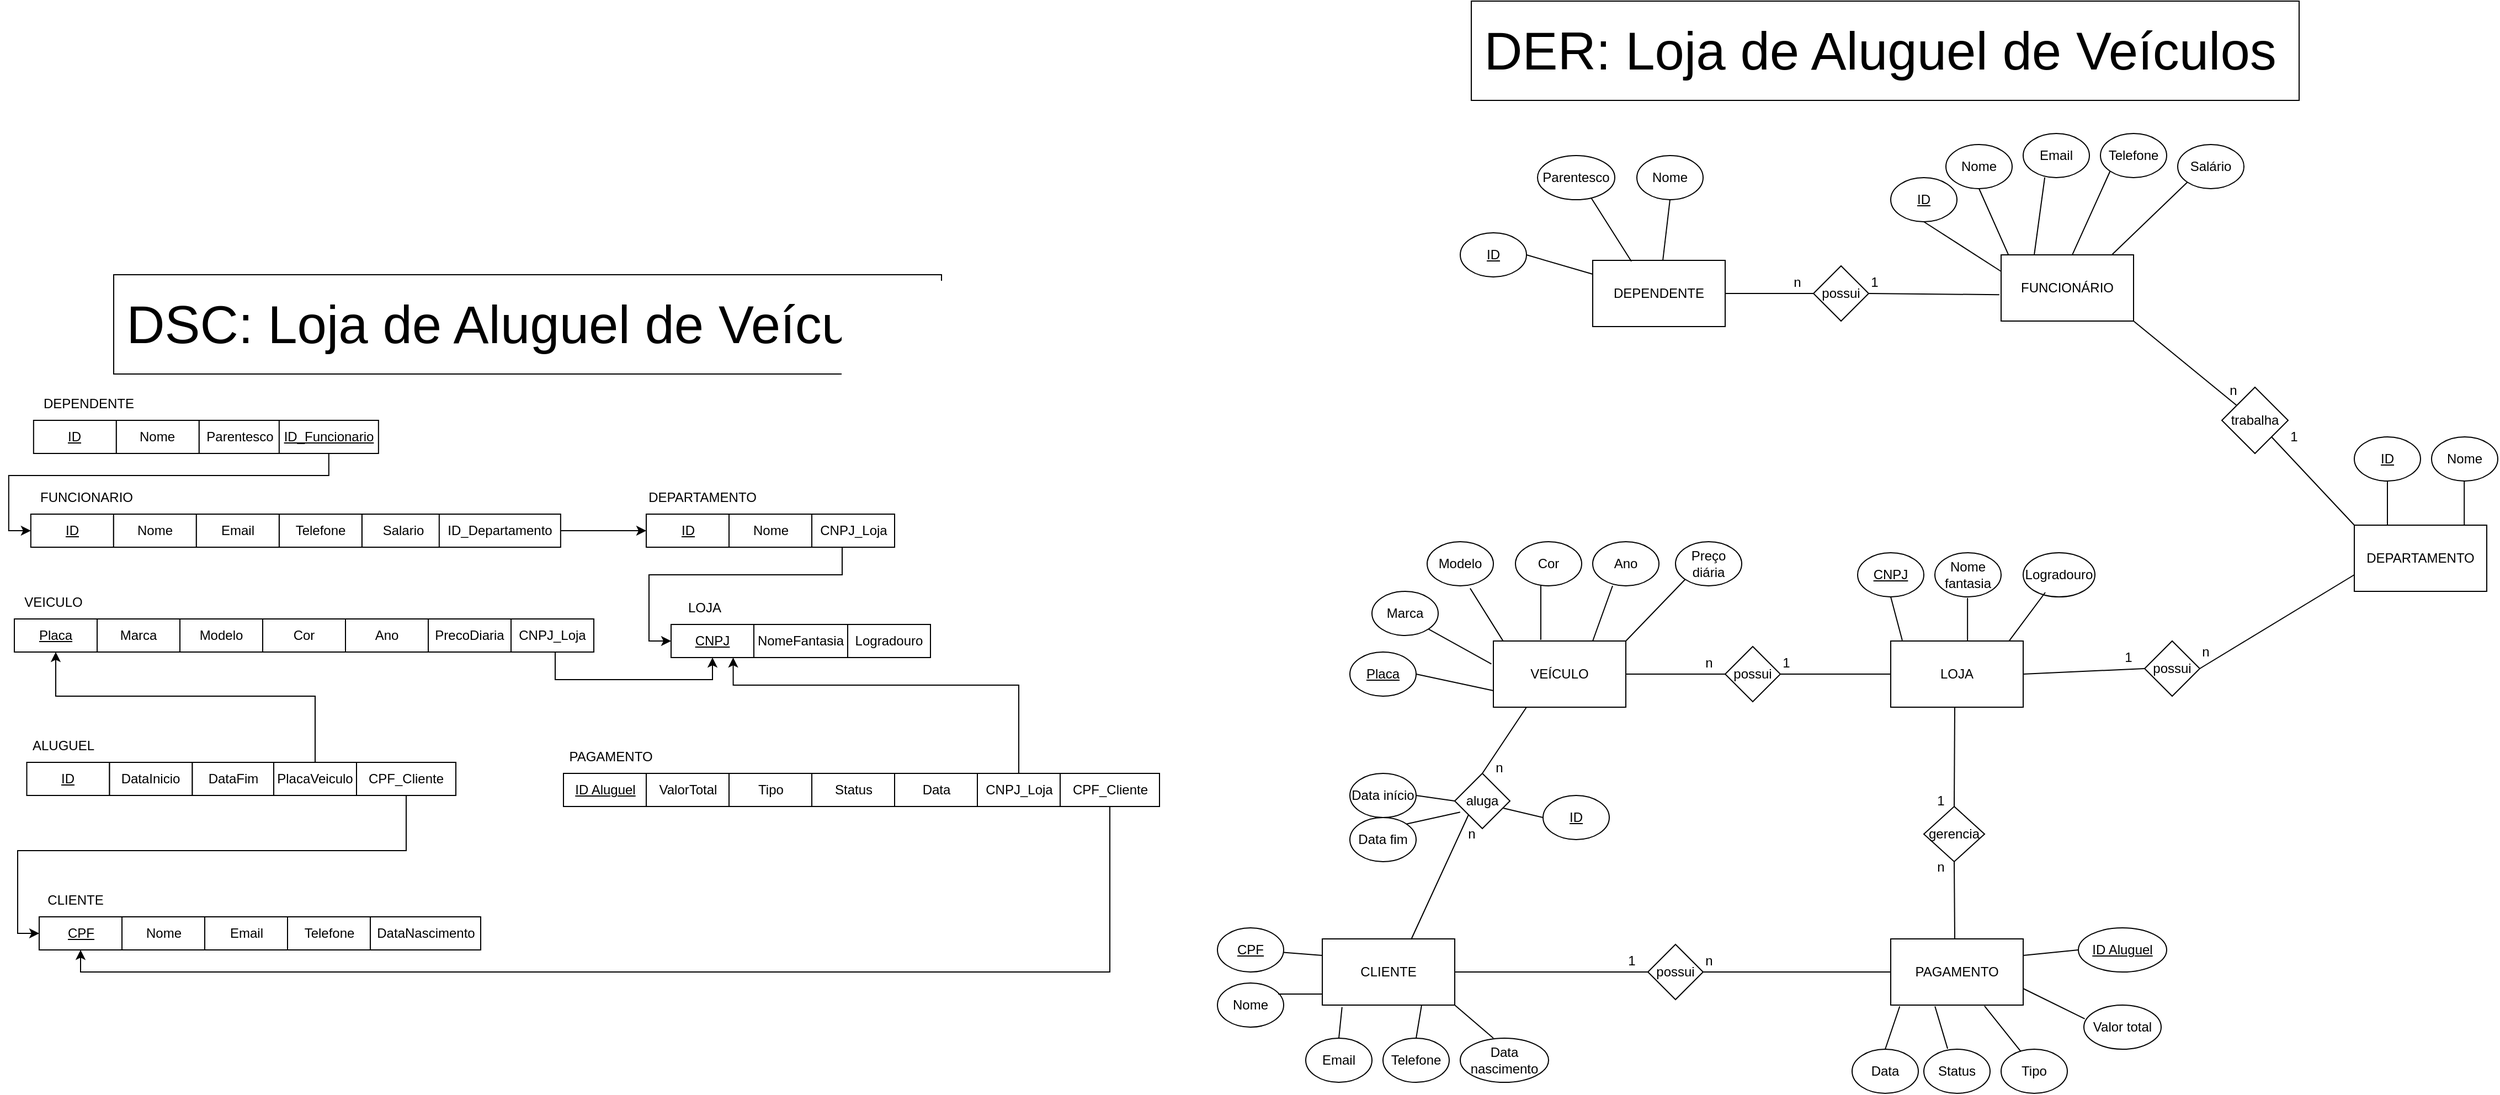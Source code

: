 <mxfile version="24.6.4" type="device">
  <diagram id="R2lEEEUBdFMjLlhIrx00" name="Page-1">
    <mxGraphModel dx="2990" dy="1622" grid="1" gridSize="10" guides="1" tooltips="1" connect="1" arrows="1" fold="1" page="1" pageScale="1" pageWidth="850" pageHeight="1100" math="0" shadow="0" extFonts="Permanent Marker^https://fonts.googleapis.com/css?family=Permanent+Marker">
      <root>
        <mxCell id="0" />
        <mxCell id="1" parent="0" />
        <mxCell id="LjDAhGZPJIQlyWtu0RJv-1" value="FUNCIONÁRIO" style="rounded=0;whiteSpace=wrap;html=1;" parent="1" vertex="1">
          <mxGeometry x="400" y="190" width="120" height="60" as="geometry" />
        </mxCell>
        <mxCell id="LjDAhGZPJIQlyWtu0RJv-2" value="VEÍCULO" style="rounded=0;whiteSpace=wrap;html=1;" parent="1" vertex="1">
          <mxGeometry x="-60" y="540" width="120" height="60" as="geometry" />
        </mxCell>
        <mxCell id="LjDAhGZPJIQlyWtu0RJv-3" value="CLIENTE" style="rounded=0;whiteSpace=wrap;html=1;" parent="1" vertex="1">
          <mxGeometry x="-215" y="810" width="120" height="60" as="geometry" />
        </mxCell>
        <mxCell id="LjDAhGZPJIQlyWtu0RJv-4" value="LOJA" style="rounded=0;whiteSpace=wrap;html=1;" parent="1" vertex="1">
          <mxGeometry x="300" y="540" width="120" height="60" as="geometry" />
        </mxCell>
        <mxCell id="LjDAhGZPJIQlyWtu0RJv-5" value="DEPENDENTE" style="rounded=0;whiteSpace=wrap;html=1;" parent="1" vertex="1">
          <mxGeometry x="30" y="195" width="120" height="60" as="geometry" />
        </mxCell>
        <mxCell id="LjDAhGZPJIQlyWtu0RJv-6" value="PAGAMENTO" style="rounded=0;whiteSpace=wrap;html=1;" parent="1" vertex="1">
          <mxGeometry x="300" y="810" width="120" height="60" as="geometry" />
        </mxCell>
        <mxCell id="LjDAhGZPJIQlyWtu0RJv-7" value="possui" style="rhombus;whiteSpace=wrap;html=1;" parent="1" vertex="1">
          <mxGeometry x="230" y="200" width="50" height="50" as="geometry" />
        </mxCell>
        <mxCell id="LjDAhGZPJIQlyWtu0RJv-11" value="Nome" style="ellipse;whiteSpace=wrap;html=1;" parent="1" vertex="1">
          <mxGeometry x="350" y="90" width="60" height="40" as="geometry" />
        </mxCell>
        <mxCell id="LjDAhGZPJIQlyWtu0RJv-12" value="Email&lt;span style=&quot;color: rgba(0, 0, 0, 0); font-family: monospace; font-size: 0px; text-align: start; text-wrap: nowrap;&quot;&gt;%3CmxGraphModel%3E%3Croot%3E%3CmxCell%20id%3D%220%22%2F%3E%3CmxCell%20id%3D%221%22%20parent%3D%220%22%2F%3E%3CmxCell%20id%3D%222%22%20value%3D%22Nome%22%20style%3D%22ellipse%3BwhiteSpace%3Dwrap%3Bhtml%3D1%3B%22%20vertex%3D%221%22%20parent%3D%221%22%3E%3CmxGeometry%20x%3D%22330%22%20y%3D%22110%22%20width%3D%2260%22%20height%3D%2240%22%20as%3D%22geometry%22%2F%3E%3C%2FmxCell%3E%3C%2Froot%3E%3C%2FmxGraphModel%3E&lt;/span&gt;" style="ellipse;whiteSpace=wrap;html=1;" parent="1" vertex="1">
          <mxGeometry x="420" y="80" width="60" height="40" as="geometry" />
        </mxCell>
        <mxCell id="LjDAhGZPJIQlyWtu0RJv-13" value="Telefone" style="ellipse;whiteSpace=wrap;html=1;" parent="1" vertex="1">
          <mxGeometry x="490" y="80" width="60" height="40" as="geometry" />
        </mxCell>
        <mxCell id="LjDAhGZPJIQlyWtu0RJv-14" value="&lt;u&gt;ID&lt;/u&gt;" style="ellipse;whiteSpace=wrap;html=1;" parent="1" vertex="1">
          <mxGeometry x="300" y="120" width="60" height="40" as="geometry" />
        </mxCell>
        <mxCell id="LjDAhGZPJIQlyWtu0RJv-15" value="Salário" style="ellipse;whiteSpace=wrap;html=1;" parent="1" vertex="1">
          <mxGeometry x="560" y="90" width="60" height="40" as="geometry" />
        </mxCell>
        <mxCell id="LjDAhGZPJIQlyWtu0RJv-19" value="" style="endArrow=none;html=1;rounded=0;entryX=0.5;entryY=1;entryDx=0;entryDy=0;exitX=0;exitY=0.25;exitDx=0;exitDy=0;" parent="1" source="LjDAhGZPJIQlyWtu0RJv-1" target="LjDAhGZPJIQlyWtu0RJv-14" edge="1">
          <mxGeometry width="50" height="50" relative="1" as="geometry">
            <mxPoint x="410" y="280" as="sourcePoint" />
            <mxPoint x="460" y="230" as="targetPoint" />
          </mxGeometry>
        </mxCell>
        <mxCell id="LjDAhGZPJIQlyWtu0RJv-20" value="" style="endArrow=none;html=1;rounded=0;exitX=0.054;exitY=-0.007;exitDx=0;exitDy=0;entryX=0.5;entryY=1;entryDx=0;entryDy=0;exitPerimeter=0;" parent="1" source="LjDAhGZPJIQlyWtu0RJv-1" target="LjDAhGZPJIQlyWtu0RJv-11" edge="1">
          <mxGeometry width="50" height="50" relative="1" as="geometry">
            <mxPoint x="410" y="280" as="sourcePoint" />
            <mxPoint x="390" y="140" as="targetPoint" />
          </mxGeometry>
        </mxCell>
        <mxCell id="LjDAhGZPJIQlyWtu0RJv-21" value="" style="endArrow=none;html=1;rounded=0;entryX=0.25;entryY=0;entryDx=0;entryDy=0;exitX=0.326;exitY=0.996;exitDx=0;exitDy=0;exitPerimeter=0;" parent="1" source="LjDAhGZPJIQlyWtu0RJv-12" target="LjDAhGZPJIQlyWtu0RJv-1" edge="1">
          <mxGeometry width="50" height="50" relative="1" as="geometry">
            <mxPoint x="410" y="280" as="sourcePoint" />
            <mxPoint x="460" y="230" as="targetPoint" />
          </mxGeometry>
        </mxCell>
        <mxCell id="LjDAhGZPJIQlyWtu0RJv-22" value="" style="endArrow=none;html=1;rounded=0;entryX=0;entryY=1;entryDx=0;entryDy=0;exitX=0.539;exitY=-0.007;exitDx=0;exitDy=0;exitPerimeter=0;" parent="1" source="LjDAhGZPJIQlyWtu0RJv-1" target="LjDAhGZPJIQlyWtu0RJv-13" edge="1">
          <mxGeometry width="50" height="50" relative="1" as="geometry">
            <mxPoint x="410" y="280" as="sourcePoint" />
            <mxPoint x="460" y="230" as="targetPoint" />
          </mxGeometry>
        </mxCell>
        <mxCell id="LjDAhGZPJIQlyWtu0RJv-23" value="" style="endArrow=none;html=1;rounded=0;entryX=0.839;entryY=-0.007;entryDx=0;entryDy=0;entryPerimeter=0;exitX=0;exitY=1;exitDx=0;exitDy=0;" parent="1" source="LjDAhGZPJIQlyWtu0RJv-15" target="LjDAhGZPJIQlyWtu0RJv-1" edge="1">
          <mxGeometry width="50" height="50" relative="1" as="geometry">
            <mxPoint x="410" y="280" as="sourcePoint" />
            <mxPoint x="460" y="230" as="targetPoint" />
          </mxGeometry>
        </mxCell>
        <mxCell id="LjDAhGZPJIQlyWtu0RJv-25" value="" style="endArrow=none;html=1;rounded=0;exitX=1;exitY=0.5;exitDx=0;exitDy=0;entryX=-0.013;entryY=0.602;entryDx=0;entryDy=0;entryPerimeter=0;" parent="1" source="LjDAhGZPJIQlyWtu0RJv-7" target="LjDAhGZPJIQlyWtu0RJv-1" edge="1">
          <mxGeometry width="50" height="50" relative="1" as="geometry">
            <mxPoint x="410" y="280" as="sourcePoint" />
            <mxPoint x="460" y="230" as="targetPoint" />
          </mxGeometry>
        </mxCell>
        <mxCell id="LjDAhGZPJIQlyWtu0RJv-26" value="" style="endArrow=none;html=1;rounded=0;exitX=1;exitY=0.5;exitDx=0;exitDy=0;entryX=0;entryY=0.5;entryDx=0;entryDy=0;" parent="1" source="LjDAhGZPJIQlyWtu0RJv-5" target="LjDAhGZPJIQlyWtu0RJv-7" edge="1">
          <mxGeometry width="50" height="50" relative="1" as="geometry">
            <mxPoint x="410" y="280" as="sourcePoint" />
            <mxPoint x="460" y="230" as="targetPoint" />
          </mxGeometry>
        </mxCell>
        <mxCell id="LjDAhGZPJIQlyWtu0RJv-27" value="n" style="text;html=1;align=center;verticalAlign=middle;resizable=0;points=[];autosize=1;strokeColor=none;fillColor=none;" parent="1" vertex="1">
          <mxGeometry x="200" y="200" width="30" height="30" as="geometry" />
        </mxCell>
        <mxCell id="LjDAhGZPJIQlyWtu0RJv-28" value="1" style="text;html=1;align=center;verticalAlign=middle;resizable=0;points=[];autosize=1;strokeColor=none;fillColor=none;" parent="1" vertex="1">
          <mxGeometry x="270" y="200" width="30" height="30" as="geometry" />
        </mxCell>
        <mxCell id="LjDAhGZPJIQlyWtu0RJv-29" value="Nome" style="ellipse;whiteSpace=wrap;html=1;" parent="1" vertex="1">
          <mxGeometry x="70" y="100" width="60" height="40" as="geometry" />
        </mxCell>
        <mxCell id="LjDAhGZPJIQlyWtu0RJv-31" value="&lt;u&gt;ID&lt;/u&gt;" style="ellipse;whiteSpace=wrap;html=1;" parent="1" vertex="1">
          <mxGeometry x="-90" y="170" width="60" height="40" as="geometry" />
        </mxCell>
        <mxCell id="LjDAhGZPJIQlyWtu0RJv-32" value="Parentesco" style="ellipse;whiteSpace=wrap;html=1;" parent="1" vertex="1">
          <mxGeometry x="-20" y="100" width="70" height="40" as="geometry" />
        </mxCell>
        <mxCell id="LjDAhGZPJIQlyWtu0RJv-33" value="DEPARTAMENTO" style="rounded=0;whiteSpace=wrap;html=1;" parent="1" vertex="1">
          <mxGeometry x="720" y="435" width="120" height="60" as="geometry" />
        </mxCell>
        <mxCell id="LjDAhGZPJIQlyWtu0RJv-34" value="" style="endArrow=none;html=1;rounded=0;entryX=1;entryY=0.5;entryDx=0;entryDy=0;" parent="1" source="LjDAhGZPJIQlyWtu0RJv-5" target="LjDAhGZPJIQlyWtu0RJv-31" edge="1">
          <mxGeometry width="50" height="50" relative="1" as="geometry">
            <mxPoint x="290" y="360" as="sourcePoint" />
            <mxPoint x="340" y="310" as="targetPoint" />
          </mxGeometry>
        </mxCell>
        <mxCell id="LjDAhGZPJIQlyWtu0RJv-36" value="" style="endArrow=none;html=1;rounded=0;entryX=0.692;entryY=0.954;entryDx=0;entryDy=0;entryPerimeter=0;exitX=0.292;exitY=0.014;exitDx=0;exitDy=0;exitPerimeter=0;" parent="1" source="LjDAhGZPJIQlyWtu0RJv-5" target="LjDAhGZPJIQlyWtu0RJv-32" edge="1">
          <mxGeometry width="50" height="50" relative="1" as="geometry">
            <mxPoint x="290" y="360" as="sourcePoint" />
            <mxPoint x="340" y="310" as="targetPoint" />
          </mxGeometry>
        </mxCell>
        <mxCell id="LjDAhGZPJIQlyWtu0RJv-37" value="" style="endArrow=none;html=1;rounded=0;exitX=0.5;exitY=1;exitDx=0;exitDy=0;" parent="1" source="LjDAhGZPJIQlyWtu0RJv-29" target="LjDAhGZPJIQlyWtu0RJv-5" edge="1">
          <mxGeometry width="50" height="50" relative="1" as="geometry">
            <mxPoint x="290" y="360" as="sourcePoint" />
            <mxPoint x="100" y="190" as="targetPoint" />
            <Array as="points" />
          </mxGeometry>
        </mxCell>
        <mxCell id="LjDAhGZPJIQlyWtu0RJv-38" value="trabalha" style="rhombus;whiteSpace=wrap;html=1;" parent="1" vertex="1">
          <mxGeometry x="600" y="310" width="60" height="60" as="geometry" />
        </mxCell>
        <mxCell id="LjDAhGZPJIQlyWtu0RJv-40" value="possui" style="rhombus;whiteSpace=wrap;html=1;" parent="1" vertex="1">
          <mxGeometry x="530" y="540" width="50" height="50" as="geometry" />
        </mxCell>
        <mxCell id="LjDAhGZPJIQlyWtu0RJv-41" value="" style="endArrow=none;html=1;rounded=0;exitX=1;exitY=1;exitDx=0;exitDy=0;" parent="1" source="LjDAhGZPJIQlyWtu0RJv-1" target="LjDAhGZPJIQlyWtu0RJv-38" edge="1">
          <mxGeometry width="50" height="50" relative="1" as="geometry">
            <mxPoint x="290" y="235" as="sourcePoint" />
            <mxPoint x="408" y="236" as="targetPoint" />
          </mxGeometry>
        </mxCell>
        <mxCell id="LjDAhGZPJIQlyWtu0RJv-42" value="" style="endArrow=none;html=1;rounded=0;exitX=1;exitY=1;exitDx=0;exitDy=0;entryX=0;entryY=0;entryDx=0;entryDy=0;" parent="1" source="LjDAhGZPJIQlyWtu0RJv-38" target="LjDAhGZPJIQlyWtu0RJv-33" edge="1">
          <mxGeometry width="50" height="50" relative="1" as="geometry">
            <mxPoint x="300" y="245" as="sourcePoint" />
            <mxPoint x="418" y="246" as="targetPoint" />
          </mxGeometry>
        </mxCell>
        <mxCell id="LjDAhGZPJIQlyWtu0RJv-43" value="1" style="text;html=1;align=center;verticalAlign=middle;resizable=0;points=[];autosize=1;strokeColor=none;fillColor=none;" parent="1" vertex="1">
          <mxGeometry x="650" y="340" width="30" height="30" as="geometry" />
        </mxCell>
        <mxCell id="LjDAhGZPJIQlyWtu0RJv-44" value="n" style="text;html=1;align=center;verticalAlign=middle;resizable=0;points=[];autosize=1;strokeColor=none;fillColor=none;" parent="1" vertex="1">
          <mxGeometry x="595" y="298" width="30" height="30" as="geometry" />
        </mxCell>
        <mxCell id="LjDAhGZPJIQlyWtu0RJv-45" value="&lt;u&gt;ID&lt;/u&gt;" style="ellipse;whiteSpace=wrap;html=1;" parent="1" vertex="1">
          <mxGeometry x="720" y="355" width="60" height="40" as="geometry" />
        </mxCell>
        <mxCell id="LjDAhGZPJIQlyWtu0RJv-46" value="Nome" style="ellipse;whiteSpace=wrap;html=1;" parent="1" vertex="1">
          <mxGeometry x="790" y="355" width="60" height="40" as="geometry" />
        </mxCell>
        <mxCell id="LjDAhGZPJIQlyWtu0RJv-47" value="" style="endArrow=none;html=1;rounded=0;exitX=0.5;exitY=1;exitDx=0;exitDy=0;entryX=0.25;entryY=0;entryDx=0;entryDy=0;" parent="1" source="LjDAhGZPJIQlyWtu0RJv-45" target="LjDAhGZPJIQlyWtu0RJv-33" edge="1">
          <mxGeometry width="50" height="50" relative="1" as="geometry">
            <mxPoint x="940" y="555" as="sourcePoint" />
            <mxPoint x="990" y="505" as="targetPoint" />
          </mxGeometry>
        </mxCell>
        <mxCell id="LjDAhGZPJIQlyWtu0RJv-48" value="" style="endArrow=none;html=1;rounded=0;exitX=0.5;exitY=1;exitDx=0;exitDy=0;entryX=0.25;entryY=0;entryDx=0;entryDy=0;" parent="1" edge="1">
          <mxGeometry width="50" height="50" relative="1" as="geometry">
            <mxPoint x="819.6" y="395" as="sourcePoint" />
            <mxPoint x="819.6" y="435" as="targetPoint" />
          </mxGeometry>
        </mxCell>
        <mxCell id="LjDAhGZPJIQlyWtu0RJv-50" value="" style="endArrow=none;html=1;rounded=0;exitX=1;exitY=0.5;exitDx=0;exitDy=0;entryX=0;entryY=0.5;entryDx=0;entryDy=0;" parent="1" source="LjDAhGZPJIQlyWtu0RJv-4" target="LjDAhGZPJIQlyWtu0RJv-40" edge="1">
          <mxGeometry width="50" height="50" relative="1" as="geometry">
            <mxPoint x="705" y="365" as="sourcePoint" />
            <mxPoint x="810" y="450" as="targetPoint" />
          </mxGeometry>
        </mxCell>
        <mxCell id="LjDAhGZPJIQlyWtu0RJv-51" value="" style="endArrow=none;html=1;rounded=0;exitX=1;exitY=0.5;exitDx=0;exitDy=0;entryX=0;entryY=0.75;entryDx=0;entryDy=0;" parent="1" source="LjDAhGZPJIQlyWtu0RJv-40" target="LjDAhGZPJIQlyWtu0RJv-33" edge="1">
          <mxGeometry width="50" height="50" relative="1" as="geometry">
            <mxPoint x="715" y="375" as="sourcePoint" />
            <mxPoint x="820" y="460" as="targetPoint" />
          </mxGeometry>
        </mxCell>
        <mxCell id="LjDAhGZPJIQlyWtu0RJv-52" value="n" style="text;html=1;align=center;verticalAlign=middle;resizable=0;points=[];autosize=1;strokeColor=none;fillColor=none;" parent="1" vertex="1">
          <mxGeometry x="570" y="535" width="30" height="30" as="geometry" />
        </mxCell>
        <mxCell id="LjDAhGZPJIQlyWtu0RJv-53" value="1" style="text;html=1;align=center;verticalAlign=middle;resizable=0;points=[];autosize=1;strokeColor=none;fillColor=none;" parent="1" vertex="1">
          <mxGeometry x="500" y="540" width="30" height="30" as="geometry" />
        </mxCell>
        <mxCell id="LjDAhGZPJIQlyWtu0RJv-54" value="&lt;u&gt;CNPJ&lt;/u&gt;" style="ellipse;whiteSpace=wrap;html=1;" parent="1" vertex="1">
          <mxGeometry x="270" y="460" width="60" height="40" as="geometry" />
        </mxCell>
        <mxCell id="LjDAhGZPJIQlyWtu0RJv-55" value="Nome fantasia" style="ellipse;whiteSpace=wrap;html=1;" parent="1" vertex="1">
          <mxGeometry x="340" y="460" width="60" height="40" as="geometry" />
        </mxCell>
        <mxCell id="LjDAhGZPJIQlyWtu0RJv-56" value="Logradouro" style="ellipse;whiteSpace=wrap;html=1;" parent="1" vertex="1">
          <mxGeometry x="420" y="460" width="65" height="40" as="geometry" />
        </mxCell>
        <mxCell id="LjDAhGZPJIQlyWtu0RJv-57" value="" style="endArrow=none;html=1;rounded=0;exitX=0.5;exitY=1;exitDx=0;exitDy=0;entryX=0.087;entryY=-0.011;entryDx=0;entryDy=0;entryPerimeter=0;" parent="1" source="LjDAhGZPJIQlyWtu0RJv-54" target="LjDAhGZPJIQlyWtu0RJv-4" edge="1">
          <mxGeometry width="50" height="50" relative="1" as="geometry">
            <mxPoint x="400" y="590" as="sourcePoint" />
            <mxPoint x="450" y="540" as="targetPoint" />
          </mxGeometry>
        </mxCell>
        <mxCell id="LjDAhGZPJIQlyWtu0RJv-58" value="" style="endArrow=none;html=1;rounded=0;exitX=0.5;exitY=1;exitDx=0;exitDy=0;entryX=0.087;entryY=-0.011;entryDx=0;entryDy=0;entryPerimeter=0;" parent="1" edge="1">
          <mxGeometry width="50" height="50" relative="1" as="geometry">
            <mxPoint x="369.57" y="501" as="sourcePoint" />
            <mxPoint x="369.57" y="540" as="targetPoint" />
          </mxGeometry>
        </mxCell>
        <mxCell id="LjDAhGZPJIQlyWtu0RJv-59" value="" style="endArrow=none;html=1;rounded=0;exitX=0.5;exitY=1;exitDx=0;exitDy=0;entryX=0.893;entryY=0.001;entryDx=0;entryDy=0;entryPerimeter=0;" parent="1" target="LjDAhGZPJIQlyWtu0RJv-4" edge="1">
          <mxGeometry width="50" height="50" relative="1" as="geometry">
            <mxPoint x="440" y="496" as="sourcePoint" />
            <mxPoint x="440" y="535" as="targetPoint" />
            <Array as="points" />
          </mxGeometry>
        </mxCell>
        <mxCell id="LjDAhGZPJIQlyWtu0RJv-60" value="possui" style="rhombus;whiteSpace=wrap;html=1;" parent="1" vertex="1">
          <mxGeometry x="150" y="545" width="50" height="50" as="geometry" />
        </mxCell>
        <mxCell id="LjDAhGZPJIQlyWtu0RJv-61" value="" style="endArrow=none;html=1;rounded=0;exitX=1;exitY=0.5;exitDx=0;exitDy=0;" parent="1" source="LjDAhGZPJIQlyWtu0RJv-2" edge="1">
          <mxGeometry width="50" height="50" relative="1" as="geometry">
            <mxPoint x="430" y="580" as="sourcePoint" />
            <mxPoint x="150" y="570" as="targetPoint" />
          </mxGeometry>
        </mxCell>
        <mxCell id="LjDAhGZPJIQlyWtu0RJv-62" value="" style="endArrow=none;html=1;rounded=0;exitX=1;exitY=0.5;exitDx=0;exitDy=0;entryX=0;entryY=0.5;entryDx=0;entryDy=0;" parent="1" target="LjDAhGZPJIQlyWtu0RJv-4" edge="1">
          <mxGeometry width="50" height="50" relative="1" as="geometry">
            <mxPoint x="200" y="570" as="sourcePoint" />
            <mxPoint x="290" y="570" as="targetPoint" />
          </mxGeometry>
        </mxCell>
        <mxCell id="LjDAhGZPJIQlyWtu0RJv-63" value="1" style="text;html=1;align=center;verticalAlign=middle;resizable=0;points=[];autosize=1;strokeColor=none;fillColor=none;" parent="1" vertex="1">
          <mxGeometry x="190" y="545" width="30" height="30" as="geometry" />
        </mxCell>
        <mxCell id="LjDAhGZPJIQlyWtu0RJv-64" value="n" style="text;html=1;align=center;verticalAlign=middle;resizable=0;points=[];autosize=1;strokeColor=none;fillColor=none;" parent="1" vertex="1">
          <mxGeometry x="120" y="545" width="30" height="30" as="geometry" />
        </mxCell>
        <mxCell id="LjDAhGZPJIQlyWtu0RJv-65" value="Marca" style="ellipse;whiteSpace=wrap;html=1;" parent="1" vertex="1">
          <mxGeometry x="-170" y="495" width="60" height="40" as="geometry" />
        </mxCell>
        <mxCell id="LjDAhGZPJIQlyWtu0RJv-66" value="&lt;u&gt;Placa&lt;/u&gt;" style="ellipse;whiteSpace=wrap;html=1;" parent="1" vertex="1">
          <mxGeometry x="-190" y="550" width="60" height="40" as="geometry" />
        </mxCell>
        <mxCell id="LjDAhGZPJIQlyWtu0RJv-67" value="Modelo" style="ellipse;whiteSpace=wrap;html=1;" parent="1" vertex="1">
          <mxGeometry x="-120" y="450" width="60" height="40" as="geometry" />
        </mxCell>
        <mxCell id="LjDAhGZPJIQlyWtu0RJv-68" value="Cor" style="ellipse;whiteSpace=wrap;html=1;" parent="1" vertex="1">
          <mxGeometry x="-40" y="450" width="60" height="40" as="geometry" />
        </mxCell>
        <mxCell id="LjDAhGZPJIQlyWtu0RJv-69" value="Ano" style="ellipse;whiteSpace=wrap;html=1;" parent="1" vertex="1">
          <mxGeometry x="30" y="450" width="60" height="40" as="geometry" />
        </mxCell>
        <mxCell id="LjDAhGZPJIQlyWtu0RJv-70" value="Preço diária" style="ellipse;whiteSpace=wrap;html=1;" parent="1" vertex="1">
          <mxGeometry x="105" y="450" width="60" height="40" as="geometry" />
        </mxCell>
        <mxCell id="LjDAhGZPJIQlyWtu0RJv-71" value="" style="endArrow=none;html=1;rounded=0;exitX=0;exitY=1;exitDx=0;exitDy=0;entryX=1;entryY=0;entryDx=0;entryDy=0;" parent="1" source="LjDAhGZPJIQlyWtu0RJv-70" target="LjDAhGZPJIQlyWtu0RJv-2" edge="1">
          <mxGeometry width="50" height="50" relative="1" as="geometry">
            <mxPoint x="110" y="600" as="sourcePoint" />
            <mxPoint x="160" y="550" as="targetPoint" />
          </mxGeometry>
        </mxCell>
        <mxCell id="LjDAhGZPJIQlyWtu0RJv-72" value="" style="endArrow=none;html=1;rounded=0;entryX=0.75;entryY=0;entryDx=0;entryDy=0;" parent="1" target="LjDAhGZPJIQlyWtu0RJv-2" edge="1">
          <mxGeometry width="50" height="50" relative="1" as="geometry">
            <mxPoint x="48" y="490" as="sourcePoint" />
            <mxPoint x="160" y="550" as="targetPoint" />
          </mxGeometry>
        </mxCell>
        <mxCell id="LjDAhGZPJIQlyWtu0RJv-73" value="" style="endArrow=none;html=1;rounded=0;exitX=0.383;exitY=0.993;exitDx=0;exitDy=0;exitPerimeter=0;entryX=0.358;entryY=-0.017;entryDx=0;entryDy=0;entryPerimeter=0;" parent="1" source="LjDAhGZPJIQlyWtu0RJv-68" target="LjDAhGZPJIQlyWtu0RJv-2" edge="1">
          <mxGeometry width="50" height="50" relative="1" as="geometry">
            <mxPoint x="110" y="600" as="sourcePoint" />
            <mxPoint x="160" y="550" as="targetPoint" />
          </mxGeometry>
        </mxCell>
        <mxCell id="LjDAhGZPJIQlyWtu0RJv-74" value="" style="endArrow=none;html=1;rounded=0;exitX=0.649;exitY=1.057;exitDx=0;exitDy=0;exitPerimeter=0;entryX=0.075;entryY=0.005;entryDx=0;entryDy=0;entryPerimeter=0;" parent="1" source="LjDAhGZPJIQlyWtu0RJv-67" target="LjDAhGZPJIQlyWtu0RJv-2" edge="1">
          <mxGeometry width="50" height="50" relative="1" as="geometry">
            <mxPoint x="110" y="600" as="sourcePoint" />
            <mxPoint x="160" y="550" as="targetPoint" />
          </mxGeometry>
        </mxCell>
        <mxCell id="LjDAhGZPJIQlyWtu0RJv-75" value="" style="endArrow=none;html=1;rounded=0;exitX=1;exitY=1;exitDx=0;exitDy=0;entryX=-0.015;entryY=0.346;entryDx=0;entryDy=0;entryPerimeter=0;" parent="1" source="LjDAhGZPJIQlyWtu0RJv-65" target="LjDAhGZPJIQlyWtu0RJv-2" edge="1">
          <mxGeometry width="50" height="50" relative="1" as="geometry">
            <mxPoint x="110" y="600" as="sourcePoint" />
            <mxPoint x="160" y="550" as="targetPoint" />
          </mxGeometry>
        </mxCell>
        <mxCell id="LjDAhGZPJIQlyWtu0RJv-76" value="" style="endArrow=none;html=1;rounded=0;exitX=1;exitY=0.5;exitDx=0;exitDy=0;entryX=0;entryY=0.75;entryDx=0;entryDy=0;" parent="1" source="LjDAhGZPJIQlyWtu0RJv-66" target="LjDAhGZPJIQlyWtu0RJv-2" edge="1">
          <mxGeometry width="50" height="50" relative="1" as="geometry">
            <mxPoint x="110" y="600" as="sourcePoint" />
            <mxPoint x="160" y="550" as="targetPoint" />
          </mxGeometry>
        </mxCell>
        <mxCell id="LjDAhGZPJIQlyWtu0RJv-77" value="aluga" style="rhombus;whiteSpace=wrap;html=1;" parent="1" vertex="1">
          <mxGeometry x="-95" y="660" width="50" height="50" as="geometry" />
        </mxCell>
        <mxCell id="LjDAhGZPJIQlyWtu0RJv-78" value="" style="endArrow=none;html=1;rounded=0;exitX=0.25;exitY=1;exitDx=0;exitDy=0;entryX=0.5;entryY=0;entryDx=0;entryDy=0;" parent="1" source="LjDAhGZPJIQlyWtu0RJv-2" target="LjDAhGZPJIQlyWtu0RJv-77" edge="1">
          <mxGeometry width="50" height="50" relative="1" as="geometry">
            <mxPoint x="70" y="580" as="sourcePoint" />
            <mxPoint x="160" y="580" as="targetPoint" />
          </mxGeometry>
        </mxCell>
        <mxCell id="LjDAhGZPJIQlyWtu0RJv-79" value="" style="endArrow=none;html=1;rounded=0;exitX=0.671;exitY=0.008;exitDx=0;exitDy=0;exitPerimeter=0;entryX=0;entryY=1;entryDx=0;entryDy=0;" parent="1" source="LjDAhGZPJIQlyWtu0RJv-3" target="LjDAhGZPJIQlyWtu0RJv-77" edge="1">
          <mxGeometry width="50" height="50" relative="1" as="geometry">
            <mxPoint x="80" y="590" as="sourcePoint" />
            <mxPoint x="170" y="590" as="targetPoint" />
          </mxGeometry>
        </mxCell>
        <mxCell id="LjDAhGZPJIQlyWtu0RJv-80" value="n" style="text;html=1;align=center;verticalAlign=middle;resizable=0;points=[];autosize=1;strokeColor=none;fillColor=none;" parent="1" vertex="1">
          <mxGeometry x="-70" y="640" width="30" height="30" as="geometry" />
        </mxCell>
        <mxCell id="LjDAhGZPJIQlyWtu0RJv-81" value="n" style="text;html=1;align=center;verticalAlign=middle;resizable=0;points=[];autosize=1;strokeColor=none;fillColor=none;" parent="1" vertex="1">
          <mxGeometry x="-95" y="700" width="30" height="30" as="geometry" />
        </mxCell>
        <mxCell id="LjDAhGZPJIQlyWtu0RJv-82" value="Nome" style="ellipse;whiteSpace=wrap;html=1;" parent="1" vertex="1">
          <mxGeometry x="-310" y="850" width="60" height="40" as="geometry" />
        </mxCell>
        <mxCell id="LjDAhGZPJIQlyWtu0RJv-83" value="Email&lt;span style=&quot;color: rgba(0, 0, 0, 0); font-family: monospace; font-size: 0px; text-align: start; text-wrap: nowrap;&quot;&gt;%3CmxGraphModel%3E%3Croot%3E%3CmxCell%20id%3D%220%22%2F%3E%3CmxCell%20id%3D%221%22%20parent%3D%220%22%2F%3E%3CmxCell%20id%3D%222%22%20value%3D%22Nome%22%20style%3D%22ellipse%3BwhiteSpace%3Dwrap%3Bhtml%3D1%3B%22%20vertex%3D%221%22%20parent%3D%221%22%3E%3CmxGeometry%20x%3D%22330%22%20y%3D%22110%22%20width%3D%2260%22%20height%3D%2240%22%20as%3D%22geometry%22%2F%3E%3C%2FmxCell%3E%3C%2Froot%3E%3C%2FmxGraphModel%3E&lt;/span&gt;" style="ellipse;whiteSpace=wrap;html=1;" parent="1" vertex="1">
          <mxGeometry x="-230" y="900" width="60" height="40" as="geometry" />
        </mxCell>
        <mxCell id="LjDAhGZPJIQlyWtu0RJv-84" value="Telefone" style="ellipse;whiteSpace=wrap;html=1;" parent="1" vertex="1">
          <mxGeometry x="-160" y="900" width="60" height="40" as="geometry" />
        </mxCell>
        <mxCell id="LjDAhGZPJIQlyWtu0RJv-85" value="&lt;u&gt;CPF&lt;/u&gt;" style="ellipse;whiteSpace=wrap;html=1;" parent="1" vertex="1">
          <mxGeometry x="-310" y="800" width="60" height="40" as="geometry" />
        </mxCell>
        <mxCell id="LjDAhGZPJIQlyWtu0RJv-90" value="" style="endArrow=none;html=1;rounded=0;exitX=1;exitY=0.5;exitDx=0;exitDy=0;" parent="1" edge="1">
          <mxGeometry width="50" height="50" relative="1" as="geometry">
            <mxPoint x="-255" y="860" as="sourcePoint" />
            <mxPoint x="-215" y="860" as="targetPoint" />
          </mxGeometry>
        </mxCell>
        <mxCell id="LjDAhGZPJIQlyWtu0RJv-91" value="" style="endArrow=none;html=1;rounded=0;exitX=0.5;exitY=0;exitDx=0;exitDy=0;entryX=0.149;entryY=1.031;entryDx=0;entryDy=0;entryPerimeter=0;" parent="1" source="LjDAhGZPJIQlyWtu0RJv-83" target="LjDAhGZPJIQlyWtu0RJv-3" edge="1">
          <mxGeometry width="50" height="50" relative="1" as="geometry">
            <mxPoint y="890" as="sourcePoint" />
            <mxPoint x="50" y="840" as="targetPoint" />
          </mxGeometry>
        </mxCell>
        <mxCell id="LjDAhGZPJIQlyWtu0RJv-92" value="" style="endArrow=none;html=1;rounded=0;exitX=0.5;exitY=0;exitDx=0;exitDy=0;entryX=0.75;entryY=1;entryDx=0;entryDy=0;" parent="1" source="LjDAhGZPJIQlyWtu0RJv-84" target="LjDAhGZPJIQlyWtu0RJv-3" edge="1">
          <mxGeometry width="50" height="50" relative="1" as="geometry">
            <mxPoint y="890" as="sourcePoint" />
            <mxPoint x="50" y="840" as="targetPoint" />
          </mxGeometry>
        </mxCell>
        <mxCell id="LjDAhGZPJIQlyWtu0RJv-93" value="" style="endArrow=none;html=1;rounded=0;exitX=0;exitY=0.25;exitDx=0;exitDy=0;" parent="1" source="LjDAhGZPJIQlyWtu0RJv-3" target="LjDAhGZPJIQlyWtu0RJv-85" edge="1">
          <mxGeometry width="50" height="50" relative="1" as="geometry">
            <mxPoint y="890" as="sourcePoint" />
            <mxPoint x="50" y="840" as="targetPoint" />
          </mxGeometry>
        </mxCell>
        <mxCell id="LjDAhGZPJIQlyWtu0RJv-96" value="" style="rounded=0;whiteSpace=wrap;html=1;shadow=0;" parent="1" vertex="1">
          <mxGeometry x="-80" y="-40" width="750" height="90" as="geometry" />
        </mxCell>
        <mxCell id="LjDAhGZPJIQlyWtu0RJv-94" value="&lt;font style=&quot;font-size: 48px;&quot;&gt;DER: Loja de Aluguel de Veículos&lt;/font&gt;" style="text;html=1;align=center;verticalAlign=middle;resizable=0;points=[];autosize=1;strokeColor=none;fillColor=none;" parent="1" vertex="1">
          <mxGeometry x="-80" y="-30" width="740" height="70" as="geometry" />
        </mxCell>
        <mxCell id="LjDAhGZPJIQlyWtu0RJv-97" value="Data início" style="ellipse;whiteSpace=wrap;html=1;" parent="1" vertex="1">
          <mxGeometry x="-190" y="660" width="60" height="40" as="geometry" />
        </mxCell>
        <mxCell id="LjDAhGZPJIQlyWtu0RJv-98" value="&lt;u&gt;ID&lt;/u&gt;" style="ellipse;whiteSpace=wrap;html=1;" parent="1" vertex="1">
          <mxGeometry x="-15" y="680" width="60" height="40" as="geometry" />
        </mxCell>
        <mxCell id="LjDAhGZPJIQlyWtu0RJv-99" value="" style="endArrow=none;html=1;rounded=0;exitX=1;exitY=0.5;exitDx=0;exitDy=0;entryX=0;entryY=0.5;entryDx=0;entryDy=0;" parent="1" source="LjDAhGZPJIQlyWtu0RJv-97" target="LjDAhGZPJIQlyWtu0RJv-77" edge="1">
          <mxGeometry width="50" height="50" relative="1" as="geometry">
            <mxPoint x="180" y="730" as="sourcePoint" />
            <mxPoint x="230" y="680" as="targetPoint" />
          </mxGeometry>
        </mxCell>
        <mxCell id="LjDAhGZPJIQlyWtu0RJv-100" value="" style="endArrow=none;html=1;rounded=0;exitX=0.88;exitY=0.63;exitDx=0;exitDy=0;entryX=0;entryY=0.5;entryDx=0;entryDy=0;exitPerimeter=0;" parent="1" source="LjDAhGZPJIQlyWtu0RJv-77" target="LjDAhGZPJIQlyWtu0RJv-98" edge="1">
          <mxGeometry width="50" height="50" relative="1" as="geometry">
            <mxPoint x="-45" y="695" as="sourcePoint" />
            <mxPoint x="-10" y="700" as="targetPoint" />
          </mxGeometry>
        </mxCell>
        <mxCell id="LjDAhGZPJIQlyWtu0RJv-101" value="&lt;u&gt;ID Aluguel&lt;/u&gt;" style="ellipse;whiteSpace=wrap;html=1;" parent="1" vertex="1">
          <mxGeometry x="470" y="800" width="80" height="40" as="geometry" />
        </mxCell>
        <mxCell id="LjDAhGZPJIQlyWtu0RJv-102" value="Valor total" style="ellipse;whiteSpace=wrap;html=1;" parent="1" vertex="1">
          <mxGeometry x="475" y="870" width="70" height="40" as="geometry" />
        </mxCell>
        <mxCell id="LjDAhGZPJIQlyWtu0RJv-103" value="Tipo" style="ellipse;whiteSpace=wrap;html=1;" parent="1" vertex="1">
          <mxGeometry x="400" y="910" width="60" height="40" as="geometry" />
        </mxCell>
        <mxCell id="LjDAhGZPJIQlyWtu0RJv-104" value="gerencia" style="rhombus;whiteSpace=wrap;html=1;" parent="1" vertex="1">
          <mxGeometry x="330" y="690" width="55" height="50" as="geometry" />
        </mxCell>
        <mxCell id="LjDAhGZPJIQlyWtu0RJv-105" value="1" style="text;html=1;align=center;verticalAlign=middle;resizable=0;points=[];autosize=1;strokeColor=none;fillColor=none;" parent="1" vertex="1">
          <mxGeometry x="330" y="670" width="30" height="30" as="geometry" />
        </mxCell>
        <mxCell id="LjDAhGZPJIQlyWtu0RJv-106" value="n" style="text;html=1;align=center;verticalAlign=middle;resizable=0;points=[];autosize=1;strokeColor=none;fillColor=none;" parent="1" vertex="1">
          <mxGeometry x="330" y="730" width="30" height="30" as="geometry" />
        </mxCell>
        <mxCell id="LjDAhGZPJIQlyWtu0RJv-107" value="" style="endArrow=none;html=1;rounded=0;exitX=0.5;exitY=0;exitDx=0;exitDy=0;" parent="1" source="LjDAhGZPJIQlyWtu0RJv-104" edge="1">
          <mxGeometry width="50" height="50" relative="1" as="geometry">
            <mxPoint x="210" y="580" as="sourcePoint" />
            <mxPoint x="358" y="600" as="targetPoint" />
          </mxGeometry>
        </mxCell>
        <mxCell id="LjDAhGZPJIQlyWtu0RJv-108" value="" style="endArrow=none;html=1;rounded=0;exitX=0.5;exitY=1;exitDx=0;exitDy=0;" parent="1" source="LjDAhGZPJIQlyWtu0RJv-104" edge="1">
          <mxGeometry width="50" height="50" relative="1" as="geometry">
            <mxPoint x="220" y="590" as="sourcePoint" />
            <mxPoint x="358" y="810" as="targetPoint" />
          </mxGeometry>
        </mxCell>
        <mxCell id="LjDAhGZPJIQlyWtu0RJv-109" value="possui" style="rhombus;whiteSpace=wrap;html=1;" parent="1" vertex="1">
          <mxGeometry x="80" y="815" width="50" height="50" as="geometry" />
        </mxCell>
        <mxCell id="LjDAhGZPJIQlyWtu0RJv-110" value="" style="endArrow=none;html=1;rounded=0;exitX=1;exitY=0.5;exitDx=0;exitDy=0;" parent="1" source="LjDAhGZPJIQlyWtu0RJv-3" edge="1">
          <mxGeometry width="50" height="50" relative="1" as="geometry">
            <mxPoint x="-10" y="840" as="sourcePoint" />
            <mxPoint x="80" y="840" as="targetPoint" />
          </mxGeometry>
        </mxCell>
        <mxCell id="LjDAhGZPJIQlyWtu0RJv-111" value="1" style="text;html=1;align=center;verticalAlign=middle;resizable=0;points=[];autosize=1;strokeColor=none;fillColor=none;" parent="1" vertex="1">
          <mxGeometry x="50" y="815" width="30" height="30" as="geometry" />
        </mxCell>
        <mxCell id="LjDAhGZPJIQlyWtu0RJv-112" value="" style="endArrow=none;html=1;rounded=0;exitX=1;exitY=0.5;exitDx=0;exitDy=0;entryX=0;entryY=0.5;entryDx=0;entryDy=0;" parent="1" target="LjDAhGZPJIQlyWtu0RJv-6" edge="1">
          <mxGeometry width="50" height="50" relative="1" as="geometry">
            <mxPoint x="130" y="840" as="sourcePoint" />
            <mxPoint x="230" y="840" as="targetPoint" />
          </mxGeometry>
        </mxCell>
        <mxCell id="LjDAhGZPJIQlyWtu0RJv-113" value="n" style="text;html=1;align=center;verticalAlign=middle;resizable=0;points=[];autosize=1;strokeColor=none;fillColor=none;" parent="1" vertex="1">
          <mxGeometry x="120" y="815" width="30" height="30" as="geometry" />
        </mxCell>
        <mxCell id="LjDAhGZPJIQlyWtu0RJv-114" value="" style="endArrow=none;html=1;rounded=0;entryX=0;entryY=0.5;entryDx=0;entryDy=0;exitX=1;exitY=0.25;exitDx=0;exitDy=0;" parent="1" source="LjDAhGZPJIQlyWtu0RJv-6" target="LjDAhGZPJIQlyWtu0RJv-101" edge="1">
          <mxGeometry width="50" height="50" relative="1" as="geometry">
            <mxPoint x="180" y="830" as="sourcePoint" />
            <mxPoint x="230" y="780" as="targetPoint" />
          </mxGeometry>
        </mxCell>
        <mxCell id="LjDAhGZPJIQlyWtu0RJv-117" value="" style="endArrow=none;html=1;rounded=0;entryX=0.011;entryY=0.31;entryDx=0;entryDy=0;exitX=1;exitY=0.75;exitDx=0;exitDy=0;entryPerimeter=0;" parent="1" source="LjDAhGZPJIQlyWtu0RJv-6" target="LjDAhGZPJIQlyWtu0RJv-102" edge="1">
          <mxGeometry width="50" height="50" relative="1" as="geometry">
            <mxPoint x="430" y="835" as="sourcePoint" />
            <mxPoint x="480" y="830" as="targetPoint" />
          </mxGeometry>
        </mxCell>
        <mxCell id="LjDAhGZPJIQlyWtu0RJv-120" value="" style="endArrow=none;html=1;rounded=0;entryX=0.3;entryY=0.054;entryDx=0;entryDy=0;exitX=0.708;exitY=1.014;exitDx=0;exitDy=0;entryPerimeter=0;exitPerimeter=0;" parent="1" source="LjDAhGZPJIQlyWtu0RJv-6" target="LjDAhGZPJIQlyWtu0RJv-103" edge="1">
          <mxGeometry width="50" height="50" relative="1" as="geometry">
            <mxPoint x="430" y="865" as="sourcePoint" />
            <mxPoint x="490" y="870" as="targetPoint" />
          </mxGeometry>
        </mxCell>
        <mxCell id="LjDAhGZPJIQlyWtu0RJv-121" value="Data nascimento" style="ellipse;whiteSpace=wrap;html=1;" parent="1" vertex="1">
          <mxGeometry x="-90" y="900" width="80" height="40" as="geometry" />
        </mxCell>
        <mxCell id="LjDAhGZPJIQlyWtu0RJv-122" value="" style="endArrow=none;html=1;rounded=0;exitX=1;exitY=1;exitDx=0;exitDy=0;entryX=0;entryY=0;entryDx=0;entryDy=0;" parent="1" source="LjDAhGZPJIQlyWtu0RJv-3" edge="1">
          <mxGeometry width="50" height="50" relative="1" as="geometry">
            <mxPoint x="-86" y="872" as="sourcePoint" />
            <mxPoint x="-60" y="900" as="targetPoint" />
          </mxGeometry>
        </mxCell>
        <mxCell id="LjDAhGZPJIQlyWtu0RJv-124" value="Status" style="ellipse;whiteSpace=wrap;html=1;" parent="1" vertex="1">
          <mxGeometry x="330" y="910" width="60" height="40" as="geometry" />
        </mxCell>
        <mxCell id="LjDAhGZPJIQlyWtu0RJv-125" value="" style="endArrow=none;html=1;rounded=0;entryX=0.334;entryY=1.019;entryDx=0;entryDy=0;exitX=0.359;exitY=-0.011;exitDx=0;exitDy=0;entryPerimeter=0;exitPerimeter=0;" parent="1" source="LjDAhGZPJIQlyWtu0RJv-124" target="LjDAhGZPJIQlyWtu0RJv-6" edge="1">
          <mxGeometry width="50" height="50" relative="1" as="geometry">
            <mxPoint x="395" y="881" as="sourcePoint" />
            <mxPoint x="438" y="902" as="targetPoint" />
          </mxGeometry>
        </mxCell>
        <mxCell id="LjDAhGZPJIQlyWtu0RJv-126" value="Data fim" style="ellipse;whiteSpace=wrap;html=1;" parent="1" vertex="1">
          <mxGeometry x="-190" y="700" width="60" height="40" as="geometry" />
        </mxCell>
        <mxCell id="LjDAhGZPJIQlyWtu0RJv-128" value="" style="endArrow=none;html=1;rounded=0;exitX=1;exitY=0;exitDx=0;exitDy=0;entryX=0.098;entryY=0.702;entryDx=0;entryDy=0;entryPerimeter=0;" parent="1" source="LjDAhGZPJIQlyWtu0RJv-126" target="LjDAhGZPJIQlyWtu0RJv-77" edge="1">
          <mxGeometry width="50" height="50" relative="1" as="geometry">
            <mxPoint x="-120" y="690" as="sourcePoint" />
            <mxPoint x="-85" y="695" as="targetPoint" />
          </mxGeometry>
        </mxCell>
        <mxCell id="LjDAhGZPJIQlyWtu0RJv-129" value="Data" style="ellipse;whiteSpace=wrap;html=1;" parent="1" vertex="1">
          <mxGeometry x="265" y="910" width="60" height="40" as="geometry" />
        </mxCell>
        <mxCell id="LjDAhGZPJIQlyWtu0RJv-130" value="" style="endArrow=none;html=1;rounded=0;entryX=0.068;entryY=1.019;entryDx=0;entryDy=0;exitX=0.5;exitY=0;exitDx=0;exitDy=0;entryPerimeter=0;" parent="1" source="LjDAhGZPJIQlyWtu0RJv-129" target="LjDAhGZPJIQlyWtu0RJv-6" edge="1">
          <mxGeometry width="50" height="50" relative="1" as="geometry">
            <mxPoint x="347" y="910" as="sourcePoint" />
            <mxPoint x="350" y="881" as="targetPoint" />
          </mxGeometry>
        </mxCell>
        <mxCell id="LjDAhGZPJIQlyWtu0RJv-131" value="FUNCIONARIO" style="text;html=1;align=center;verticalAlign=middle;resizable=0;points=[];autosize=1;strokeColor=none;fillColor=none;" parent="1" vertex="1">
          <mxGeometry x="-1390.08" y="395" width="110" height="30" as="geometry" />
        </mxCell>
        <mxCell id="LjDAhGZPJIQlyWtu0RJv-132" value="&lt;u&gt;ID&lt;/u&gt;" style="rounded=0;whiteSpace=wrap;html=1;" parent="1" vertex="1">
          <mxGeometry x="-1385.08" y="425" width="75" height="30" as="geometry" />
        </mxCell>
        <mxCell id="LjDAhGZPJIQlyWtu0RJv-133" value="Salario" style="rounded=0;whiteSpace=wrap;html=1;" parent="1" vertex="1">
          <mxGeometry x="-1085.08" y="425" width="75" height="30" as="geometry" />
        </mxCell>
        <mxCell id="LjDAhGZPJIQlyWtu0RJv-134" value="Telefone" style="rounded=0;whiteSpace=wrap;html=1;" parent="1" vertex="1">
          <mxGeometry x="-1160.08" y="425" width="75" height="30" as="geometry" />
        </mxCell>
        <mxCell id="LjDAhGZPJIQlyWtu0RJv-135" value="Nome" style="rounded=0;whiteSpace=wrap;html=1;" parent="1" vertex="1">
          <mxGeometry x="-1310.08" y="425" width="75" height="30" as="geometry" />
        </mxCell>
        <mxCell id="LjDAhGZPJIQlyWtu0RJv-136" value="Email" style="rounded=0;whiteSpace=wrap;html=1;" parent="1" vertex="1">
          <mxGeometry x="-1235.08" y="425" width="75" height="30" as="geometry" />
        </mxCell>
        <mxCell id="LjDAhGZPJIQlyWtu0RJv-137" value="DEPENDENTE" style="text;html=1;align=center;verticalAlign=middle;resizable=0;points=[];autosize=1;strokeColor=none;fillColor=none;" parent="1" vertex="1">
          <mxGeometry x="-1387.58" y="310" width="110" height="30" as="geometry" />
        </mxCell>
        <mxCell id="LjDAhGZPJIQlyWtu0RJv-138" value="&lt;u&gt;ID&lt;/u&gt;" style="rounded=0;whiteSpace=wrap;html=1;" parent="1" vertex="1">
          <mxGeometry x="-1382.58" y="340" width="75" height="30" as="geometry" />
        </mxCell>
        <mxCell id="LjDAhGZPJIQlyWtu0RJv-141" value="Nome" style="rounded=0;whiteSpace=wrap;html=1;" parent="1" vertex="1">
          <mxGeometry x="-1307.58" y="340" width="75" height="30" as="geometry" />
        </mxCell>
        <mxCell id="LjDAhGZPJIQlyWtu0RJv-142" value="Parentesco" style="rounded=0;whiteSpace=wrap;html=1;" parent="1" vertex="1">
          <mxGeometry x="-1232.58" y="340" width="75" height="30" as="geometry" />
        </mxCell>
        <mxCell id="LjDAhGZPJIQlyWtu0RJv-144" style="edgeStyle=orthogonalEdgeStyle;rounded=0;orthogonalLoop=1;jettySize=auto;html=1;entryX=0;entryY=0.5;entryDx=0;entryDy=0;" parent="1" source="LjDAhGZPJIQlyWtu0RJv-143" target="LjDAhGZPJIQlyWtu0RJv-132" edge="1">
          <mxGeometry relative="1" as="geometry">
            <Array as="points">
              <mxPoint x="-1115.08" y="390" />
              <mxPoint x="-1405.08" y="390" />
              <mxPoint x="-1405.08" y="440" />
            </Array>
          </mxGeometry>
        </mxCell>
        <mxCell id="LjDAhGZPJIQlyWtu0RJv-143" value="&lt;u&gt;ID_Funcionario&lt;/u&gt;" style="rounded=0;whiteSpace=wrap;html=1;" parent="1" vertex="1">
          <mxGeometry x="-1160.08" y="340" width="90" height="30" as="geometry" />
        </mxCell>
        <mxCell id="LjDAhGZPJIQlyWtu0RJv-145" value="DEPARTAMENTO" style="text;html=1;align=center;verticalAlign=middle;resizable=0;points=[];autosize=1;strokeColor=none;fillColor=none;" parent="1" vertex="1">
          <mxGeometry x="-837.5" y="395" width="120" height="30" as="geometry" />
        </mxCell>
        <mxCell id="LjDAhGZPJIQlyWtu0RJv-146" value="&lt;u&gt;ID&lt;/u&gt;" style="rounded=0;whiteSpace=wrap;html=1;" parent="1" vertex="1">
          <mxGeometry x="-827.5" y="425" width="75" height="30" as="geometry" />
        </mxCell>
        <mxCell id="LjDAhGZPJIQlyWtu0RJv-149" value="Nome" style="rounded=0;whiteSpace=wrap;html=1;" parent="1" vertex="1">
          <mxGeometry x="-752.5" y="425" width="75" height="30" as="geometry" />
        </mxCell>
        <mxCell id="LjDAhGZPJIQlyWtu0RJv-152" value="LOJA" style="text;html=1;align=center;verticalAlign=middle;resizable=0;points=[];autosize=1;strokeColor=none;fillColor=none;" parent="1" vertex="1">
          <mxGeometry x="-800" y="495" width="50" height="30" as="geometry" />
        </mxCell>
        <mxCell id="LjDAhGZPJIQlyWtu0RJv-153" value="&lt;u&gt;CNPJ&lt;/u&gt;" style="rounded=0;whiteSpace=wrap;html=1;" parent="1" vertex="1">
          <mxGeometry x="-805" y="525" width="75" height="30" as="geometry" />
        </mxCell>
        <mxCell id="LjDAhGZPJIQlyWtu0RJv-156" value="NomeFantasia" style="rounded=0;whiteSpace=wrap;html=1;" parent="1" vertex="1">
          <mxGeometry x="-730" y="525" width="85" height="30" as="geometry" />
        </mxCell>
        <mxCell id="LjDAhGZPJIQlyWtu0RJv-157" value="Logradouro" style="rounded=0;whiteSpace=wrap;html=1;" parent="1" vertex="1">
          <mxGeometry x="-645" y="525" width="75" height="30" as="geometry" />
        </mxCell>
        <mxCell id="LjDAhGZPJIQlyWtu0RJv-158" value="PAGAMENTO" style="text;html=1;align=center;verticalAlign=middle;resizable=0;points=[];autosize=1;strokeColor=none;fillColor=none;" parent="1" vertex="1">
          <mxGeometry x="-910" y="630" width="100" height="30" as="geometry" />
        </mxCell>
        <mxCell id="LjDAhGZPJIQlyWtu0RJv-159" value="&lt;u&gt;ID Aluguel&lt;/u&gt;" style="rounded=0;whiteSpace=wrap;html=1;" parent="1" vertex="1">
          <mxGeometry x="-902.5" y="660" width="75" height="30" as="geometry" />
        </mxCell>
        <mxCell id="LjDAhGZPJIQlyWtu0RJv-160" value="Data" style="rounded=0;whiteSpace=wrap;html=1;" parent="1" vertex="1">
          <mxGeometry x="-602.5" y="660" width="75" height="30" as="geometry" />
        </mxCell>
        <mxCell id="LjDAhGZPJIQlyWtu0RJv-161" value="Status" style="rounded=0;whiteSpace=wrap;html=1;" parent="1" vertex="1">
          <mxGeometry x="-677.5" y="660" width="75" height="30" as="geometry" />
        </mxCell>
        <mxCell id="LjDAhGZPJIQlyWtu0RJv-162" value="Valor&lt;span style=&quot;background-color: initial;&quot;&gt;Total&lt;/span&gt;" style="rounded=0;whiteSpace=wrap;html=1;" parent="1" vertex="1">
          <mxGeometry x="-827.5" y="660" width="75" height="30" as="geometry" />
        </mxCell>
        <mxCell id="LjDAhGZPJIQlyWtu0RJv-163" value="Tipo" style="rounded=0;whiteSpace=wrap;html=1;" parent="1" vertex="1">
          <mxGeometry x="-752.5" y="660" width="75" height="30" as="geometry" />
        </mxCell>
        <mxCell id="LjDAhGZPJIQlyWtu0RJv-170" value="VEICULO" style="text;html=1;align=center;verticalAlign=middle;resizable=0;points=[];autosize=1;strokeColor=none;fillColor=none;" parent="1" vertex="1">
          <mxGeometry x="-1405" y="490" width="80" height="30" as="geometry" />
        </mxCell>
        <mxCell id="LjDAhGZPJIQlyWtu0RJv-171" value="&lt;u&gt;Placa&lt;/u&gt;" style="rounded=0;whiteSpace=wrap;html=1;" parent="1" vertex="1">
          <mxGeometry x="-1400" y="520" width="75" height="30" as="geometry" />
        </mxCell>
        <mxCell id="LjDAhGZPJIQlyWtu0RJv-172" value="Ano" style="rounded=0;whiteSpace=wrap;html=1;" parent="1" vertex="1">
          <mxGeometry x="-1100" y="520" width="75" height="30" as="geometry" />
        </mxCell>
        <mxCell id="LjDAhGZPJIQlyWtu0RJv-173" value="Cor" style="rounded=0;whiteSpace=wrap;html=1;" parent="1" vertex="1">
          <mxGeometry x="-1175" y="520" width="75" height="30" as="geometry" />
        </mxCell>
        <mxCell id="LjDAhGZPJIQlyWtu0RJv-174" value="Marca" style="rounded=0;whiteSpace=wrap;html=1;" parent="1" vertex="1">
          <mxGeometry x="-1325" y="520" width="75" height="30" as="geometry" />
        </mxCell>
        <mxCell id="LjDAhGZPJIQlyWtu0RJv-175" value="Modelo" style="rounded=0;whiteSpace=wrap;html=1;" parent="1" vertex="1">
          <mxGeometry x="-1250" y="520" width="75" height="30" as="geometry" />
        </mxCell>
        <mxCell id="LjDAhGZPJIQlyWtu0RJv-176" value="PrecoDiaria" style="rounded=0;whiteSpace=wrap;html=1;" parent="1" vertex="1">
          <mxGeometry x="-1025" y="520" width="75" height="30" as="geometry" />
        </mxCell>
        <mxCell id="LjDAhGZPJIQlyWtu0RJv-178" style="edgeStyle=orthogonalEdgeStyle;rounded=0;orthogonalLoop=1;jettySize=auto;html=1;entryX=0;entryY=0.5;entryDx=0;entryDy=0;" parent="1" source="LjDAhGZPJIQlyWtu0RJv-177" target="LjDAhGZPJIQlyWtu0RJv-146" edge="1">
          <mxGeometry relative="1" as="geometry" />
        </mxCell>
        <mxCell id="LjDAhGZPJIQlyWtu0RJv-177" value="ID_Departamento" style="rounded=0;whiteSpace=wrap;html=1;" parent="1" vertex="1">
          <mxGeometry x="-1015.08" y="425" width="110" height="30" as="geometry" />
        </mxCell>
        <mxCell id="LjDAhGZPJIQlyWtu0RJv-180" style="edgeStyle=orthogonalEdgeStyle;rounded=0;orthogonalLoop=1;jettySize=auto;html=1;entryX=0;entryY=0.5;entryDx=0;entryDy=0;" parent="1" source="LjDAhGZPJIQlyWtu0RJv-179" target="LjDAhGZPJIQlyWtu0RJv-153" edge="1">
          <mxGeometry relative="1" as="geometry">
            <Array as="points">
              <mxPoint x="-650" y="480" />
              <mxPoint x="-825" y="480" />
              <mxPoint x="-825" y="540" />
            </Array>
          </mxGeometry>
        </mxCell>
        <mxCell id="LjDAhGZPJIQlyWtu0RJv-179" value="CNPJ_Loja" style="rounded=0;whiteSpace=wrap;html=1;" parent="1" vertex="1">
          <mxGeometry x="-677.5" y="425" width="75" height="30" as="geometry" />
        </mxCell>
        <mxCell id="LjDAhGZPJIQlyWtu0RJv-181" value="CLIENTE" style="text;html=1;align=center;verticalAlign=middle;resizable=0;points=[];autosize=1;strokeColor=none;fillColor=none;" parent="1" vertex="1">
          <mxGeometry x="-1380" y="760" width="70" height="30" as="geometry" />
        </mxCell>
        <mxCell id="LjDAhGZPJIQlyWtu0RJv-182" value="&lt;u&gt;CPF&lt;/u&gt;" style="rounded=0;whiteSpace=wrap;html=1;" parent="1" vertex="1">
          <mxGeometry x="-1377.5" y="790" width="75" height="30" as="geometry" />
        </mxCell>
        <mxCell id="LjDAhGZPJIQlyWtu0RJv-183" value="DataNascimento" style="rounded=0;whiteSpace=wrap;html=1;" parent="1" vertex="1">
          <mxGeometry x="-1077.5" y="790" width="100" height="30" as="geometry" />
        </mxCell>
        <mxCell id="LjDAhGZPJIQlyWtu0RJv-184" value="Telefone" style="rounded=0;whiteSpace=wrap;html=1;" parent="1" vertex="1">
          <mxGeometry x="-1152.5" y="790" width="75" height="30" as="geometry" />
        </mxCell>
        <mxCell id="LjDAhGZPJIQlyWtu0RJv-185" value="Nome" style="rounded=0;whiteSpace=wrap;html=1;" parent="1" vertex="1">
          <mxGeometry x="-1302.5" y="790" width="75" height="30" as="geometry" />
        </mxCell>
        <mxCell id="LjDAhGZPJIQlyWtu0RJv-186" value="Email" style="rounded=0;whiteSpace=wrap;html=1;" parent="1" vertex="1">
          <mxGeometry x="-1227.5" y="790" width="75" height="30" as="geometry" />
        </mxCell>
        <mxCell id="LjDAhGZPJIQlyWtu0RJv-188" style="edgeStyle=orthogonalEdgeStyle;rounded=0;orthogonalLoop=1;jettySize=auto;html=1;entryX=0.5;entryY=1;entryDx=0;entryDy=0;" parent="1" source="LjDAhGZPJIQlyWtu0RJv-187" target="LjDAhGZPJIQlyWtu0RJv-153" edge="1">
          <mxGeometry relative="1" as="geometry">
            <Array as="points">
              <mxPoint x="-910" y="575" />
              <mxPoint x="-767" y="575" />
            </Array>
          </mxGeometry>
        </mxCell>
        <mxCell id="LjDAhGZPJIQlyWtu0RJv-187" value="CNPJ_Loja" style="rounded=0;whiteSpace=wrap;html=1;" parent="1" vertex="1">
          <mxGeometry x="-950" y="520" width="75" height="30" as="geometry" />
        </mxCell>
        <mxCell id="LjDAhGZPJIQlyWtu0RJv-190" style="edgeStyle=orthogonalEdgeStyle;rounded=0;orthogonalLoop=1;jettySize=auto;html=1;exitX=0.5;exitY=0;exitDx=0;exitDy=0;entryX=0.75;entryY=1;entryDx=0;entryDy=0;" parent="1" source="LjDAhGZPJIQlyWtu0RJv-189" target="LjDAhGZPJIQlyWtu0RJv-153" edge="1">
          <mxGeometry relative="1" as="geometry">
            <Array as="points">
              <mxPoint x="-490" y="580" />
              <mxPoint x="-749" y="580" />
            </Array>
          </mxGeometry>
        </mxCell>
        <mxCell id="LjDAhGZPJIQlyWtu0RJv-189" value="CNPJ_Loja" style="rounded=0;whiteSpace=wrap;html=1;" parent="1" vertex="1">
          <mxGeometry x="-527.5" y="660" width="75" height="30" as="geometry" />
        </mxCell>
        <mxCell id="LjDAhGZPJIQlyWtu0RJv-191" value="ALUGUEL" style="text;html=1;align=center;verticalAlign=middle;resizable=0;points=[];autosize=1;strokeColor=none;fillColor=none;" parent="1" vertex="1">
          <mxGeometry x="-1396.25" y="620" width="80" height="30" as="geometry" />
        </mxCell>
        <mxCell id="LjDAhGZPJIQlyWtu0RJv-192" value="&lt;u&gt;ID&lt;/u&gt;" style="rounded=0;whiteSpace=wrap;html=1;" parent="1" vertex="1">
          <mxGeometry x="-1388.75" y="650" width="75" height="30" as="geometry" />
        </mxCell>
        <mxCell id="LjDAhGZPJIQlyWtu0RJv-195" value="DataInicio" style="rounded=0;whiteSpace=wrap;html=1;" parent="1" vertex="1">
          <mxGeometry x="-1313.75" y="650" width="75" height="30" as="geometry" />
        </mxCell>
        <mxCell id="LjDAhGZPJIQlyWtu0RJv-196" value="DataFim" style="rounded=0;whiteSpace=wrap;html=1;" parent="1" vertex="1">
          <mxGeometry x="-1238.75" y="650" width="75" height="30" as="geometry" />
        </mxCell>
        <mxCell id="LjDAhGZPJIQlyWtu0RJv-200" style="edgeStyle=orthogonalEdgeStyle;rounded=0;orthogonalLoop=1;jettySize=auto;html=1;exitX=0.5;exitY=0;exitDx=0;exitDy=0;entryX=0.5;entryY=1;entryDx=0;entryDy=0;" parent="1" source="LjDAhGZPJIQlyWtu0RJv-197" target="LjDAhGZPJIQlyWtu0RJv-171" edge="1">
          <mxGeometry relative="1" as="geometry">
            <Array as="points">
              <mxPoint x="-1127" y="590" />
              <mxPoint x="-1363" y="590" />
            </Array>
          </mxGeometry>
        </mxCell>
        <mxCell id="LjDAhGZPJIQlyWtu0RJv-197" value="PlacaVeiculo" style="rounded=0;whiteSpace=wrap;html=1;" parent="1" vertex="1">
          <mxGeometry x="-1165" y="650" width="75" height="30" as="geometry" />
        </mxCell>
        <mxCell id="LjDAhGZPJIQlyWtu0RJv-199" style="edgeStyle=orthogonalEdgeStyle;rounded=0;orthogonalLoop=1;jettySize=auto;html=1;entryX=0;entryY=0.5;entryDx=0;entryDy=0;" parent="1" source="LjDAhGZPJIQlyWtu0RJv-198" target="LjDAhGZPJIQlyWtu0RJv-182" edge="1">
          <mxGeometry relative="1" as="geometry">
            <Array as="points">
              <mxPoint x="-1045" y="730" />
              <mxPoint x="-1397" y="730" />
              <mxPoint x="-1397" y="805" />
            </Array>
          </mxGeometry>
        </mxCell>
        <mxCell id="LjDAhGZPJIQlyWtu0RJv-198" value="CPF_Cliente" style="rounded=0;whiteSpace=wrap;html=1;" parent="1" vertex="1">
          <mxGeometry x="-1090" y="650" width="90" height="30" as="geometry" />
        </mxCell>
        <mxCell id="LjDAhGZPJIQlyWtu0RJv-203" style="edgeStyle=orthogonalEdgeStyle;rounded=0;orthogonalLoop=1;jettySize=auto;html=1;exitX=0.5;exitY=1;exitDx=0;exitDy=0;entryX=0.5;entryY=1;entryDx=0;entryDy=0;" parent="1" source="LjDAhGZPJIQlyWtu0RJv-201" target="LjDAhGZPJIQlyWtu0RJv-182" edge="1">
          <mxGeometry relative="1" as="geometry" />
        </mxCell>
        <mxCell id="LjDAhGZPJIQlyWtu0RJv-201" value="CPF_Cliente" style="rounded=0;whiteSpace=wrap;html=1;" parent="1" vertex="1">
          <mxGeometry x="-452.5" y="660" width="90" height="30" as="geometry" />
        </mxCell>
        <mxCell id="LjDAhGZPJIQlyWtu0RJv-205" value="" style="rounded=0;whiteSpace=wrap;html=1;shadow=0;" parent="1" vertex="1">
          <mxGeometry x="-1310" y="208" width="750" height="90" as="geometry" />
        </mxCell>
        <mxCell id="LjDAhGZPJIQlyWtu0RJv-206" value="&lt;font style=&quot;font-size: 48px;&quot;&gt;DSC: Loja de Aluguel de Veículos&lt;/font&gt;" style="text;html=1;align=center;verticalAlign=middle;resizable=0;points=[];autosize=1;strokeColor=none;fillColor=none;" parent="1" vertex="1">
          <mxGeometry x="-1310" y="218" width="740" height="70" as="geometry" />
        </mxCell>
      </root>
    </mxGraphModel>
  </diagram>
</mxfile>
